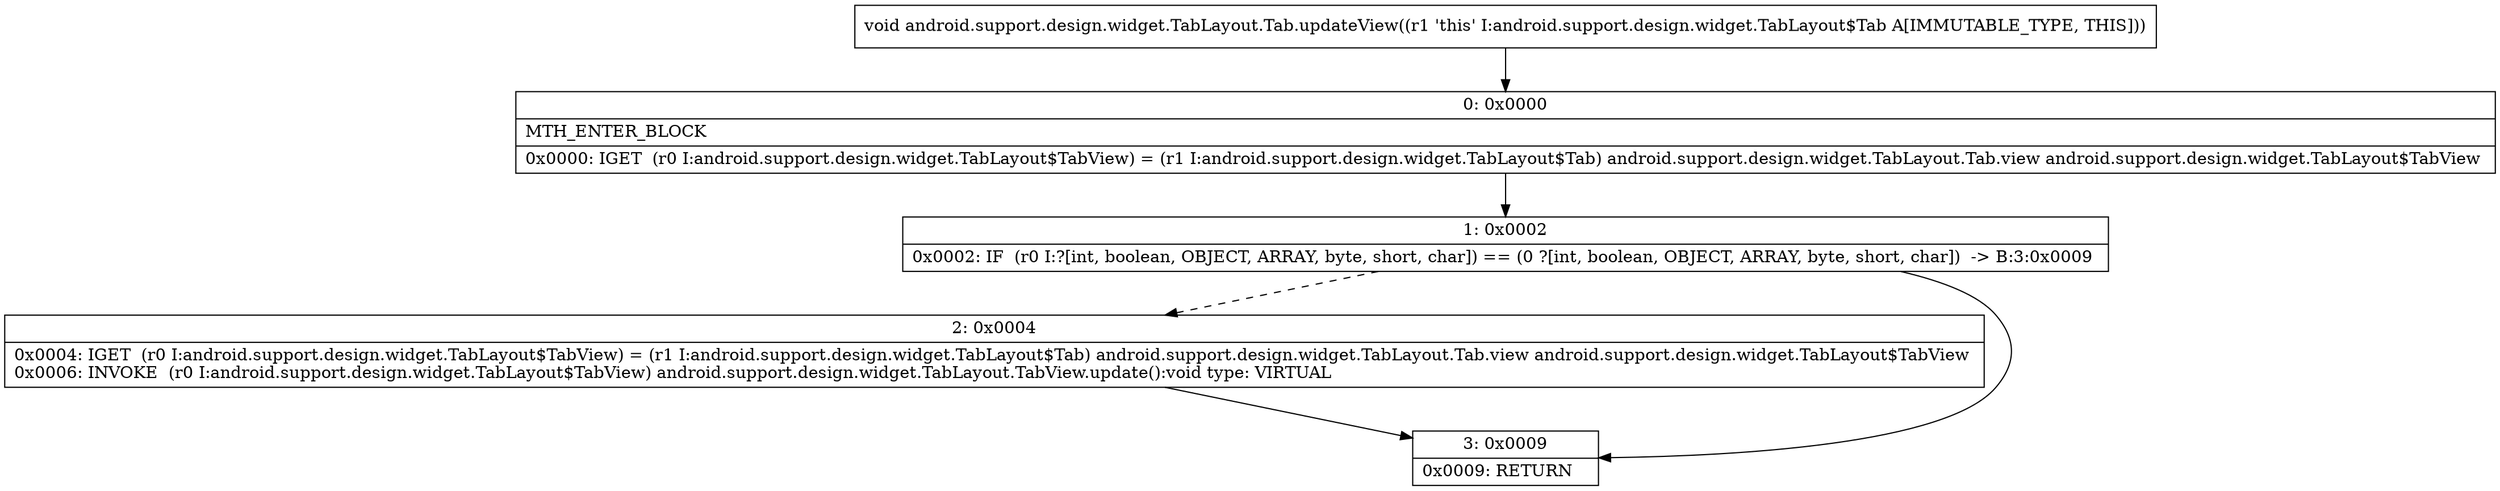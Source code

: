 digraph "CFG forandroid.support.design.widget.TabLayout.Tab.updateView()V" {
Node_0 [shape=record,label="{0\:\ 0x0000|MTH_ENTER_BLOCK\l|0x0000: IGET  (r0 I:android.support.design.widget.TabLayout$TabView) = (r1 I:android.support.design.widget.TabLayout$Tab) android.support.design.widget.TabLayout.Tab.view android.support.design.widget.TabLayout$TabView \l}"];
Node_1 [shape=record,label="{1\:\ 0x0002|0x0002: IF  (r0 I:?[int, boolean, OBJECT, ARRAY, byte, short, char]) == (0 ?[int, boolean, OBJECT, ARRAY, byte, short, char])  \-\> B:3:0x0009 \l}"];
Node_2 [shape=record,label="{2\:\ 0x0004|0x0004: IGET  (r0 I:android.support.design.widget.TabLayout$TabView) = (r1 I:android.support.design.widget.TabLayout$Tab) android.support.design.widget.TabLayout.Tab.view android.support.design.widget.TabLayout$TabView \l0x0006: INVOKE  (r0 I:android.support.design.widget.TabLayout$TabView) android.support.design.widget.TabLayout.TabView.update():void type: VIRTUAL \l}"];
Node_3 [shape=record,label="{3\:\ 0x0009|0x0009: RETURN   \l}"];
MethodNode[shape=record,label="{void android.support.design.widget.TabLayout.Tab.updateView((r1 'this' I:android.support.design.widget.TabLayout$Tab A[IMMUTABLE_TYPE, THIS])) }"];
MethodNode -> Node_0;
Node_0 -> Node_1;
Node_1 -> Node_2[style=dashed];
Node_1 -> Node_3;
Node_2 -> Node_3;
}

